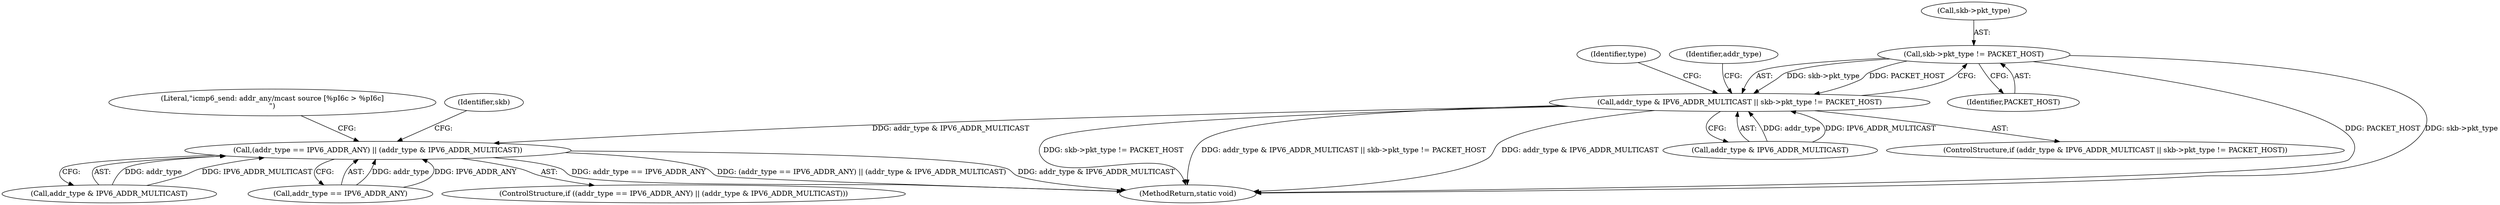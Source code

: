 digraph "0_linux_79dc7e3f1cd323be4c81aa1a94faa1b3ed987fb2@pointer" {
"1000221" [label="(Call,skb->pkt_type != PACKET_HOST)"];
"1000217" [label="(Call,addr_type & IPV6_ADDR_MULTICAST || skb->pkt_type != PACKET_HOST)"];
"1000274" [label="(Call,(addr_type == IPV6_ADDR_ANY) || (addr_type & IPV6_ADDR_MULTICAST))"];
"1000230" [label="(Identifier,type)"];
"1000278" [label="(Call,addr_type & IPV6_ADDR_MULTICAST)"];
"1000222" [label="(Call,skb->pkt_type)"];
"1000249" [label="(Identifier,addr_type)"];
"1000217" [label="(Call,addr_type & IPV6_ADDR_MULTICAST || skb->pkt_type != PACKET_HOST)"];
"1000283" [label="(Literal,\"icmp6_send: addr_any/mcast source [%pI6c > %pI6c]\n\")"];
"1000225" [label="(Identifier,PACKET_HOST)"];
"1000274" [label="(Call,(addr_type == IPV6_ADDR_ANY) || (addr_type & IPV6_ADDR_MULTICAST))"];
"1000295" [label="(Identifier,skb)"];
"1000218" [label="(Call,addr_type & IPV6_ADDR_MULTICAST)"];
"1000275" [label="(Call,addr_type == IPV6_ADDR_ANY)"];
"1000221" [label="(Call,skb->pkt_type != PACKET_HOST)"];
"1000595" [label="(MethodReturn,static void)"];
"1000273" [label="(ControlStructure,if ((addr_type == IPV6_ADDR_ANY) || (addr_type & IPV6_ADDR_MULTICAST)))"];
"1000216" [label="(ControlStructure,if (addr_type & IPV6_ADDR_MULTICAST || skb->pkt_type != PACKET_HOST))"];
"1000221" -> "1000217"  [label="AST: "];
"1000221" -> "1000225"  [label="CFG: "];
"1000222" -> "1000221"  [label="AST: "];
"1000225" -> "1000221"  [label="AST: "];
"1000217" -> "1000221"  [label="CFG: "];
"1000221" -> "1000595"  [label="DDG: PACKET_HOST"];
"1000221" -> "1000595"  [label="DDG: skb->pkt_type"];
"1000221" -> "1000217"  [label="DDG: skb->pkt_type"];
"1000221" -> "1000217"  [label="DDG: PACKET_HOST"];
"1000217" -> "1000216"  [label="AST: "];
"1000217" -> "1000218"  [label="CFG: "];
"1000218" -> "1000217"  [label="AST: "];
"1000230" -> "1000217"  [label="CFG: "];
"1000249" -> "1000217"  [label="CFG: "];
"1000217" -> "1000595"  [label="DDG: skb->pkt_type != PACKET_HOST"];
"1000217" -> "1000595"  [label="DDG: addr_type & IPV6_ADDR_MULTICAST || skb->pkt_type != PACKET_HOST"];
"1000217" -> "1000595"  [label="DDG: addr_type & IPV6_ADDR_MULTICAST"];
"1000218" -> "1000217"  [label="DDG: addr_type"];
"1000218" -> "1000217"  [label="DDG: IPV6_ADDR_MULTICAST"];
"1000217" -> "1000274"  [label="DDG: addr_type & IPV6_ADDR_MULTICAST"];
"1000274" -> "1000273"  [label="AST: "];
"1000274" -> "1000275"  [label="CFG: "];
"1000274" -> "1000278"  [label="CFG: "];
"1000275" -> "1000274"  [label="AST: "];
"1000278" -> "1000274"  [label="AST: "];
"1000283" -> "1000274"  [label="CFG: "];
"1000295" -> "1000274"  [label="CFG: "];
"1000274" -> "1000595"  [label="DDG: addr_type == IPV6_ADDR_ANY"];
"1000274" -> "1000595"  [label="DDG: (addr_type == IPV6_ADDR_ANY) || (addr_type & IPV6_ADDR_MULTICAST)"];
"1000274" -> "1000595"  [label="DDG: addr_type & IPV6_ADDR_MULTICAST"];
"1000275" -> "1000274"  [label="DDG: addr_type"];
"1000275" -> "1000274"  [label="DDG: IPV6_ADDR_ANY"];
"1000278" -> "1000274"  [label="DDG: addr_type"];
"1000278" -> "1000274"  [label="DDG: IPV6_ADDR_MULTICAST"];
}
